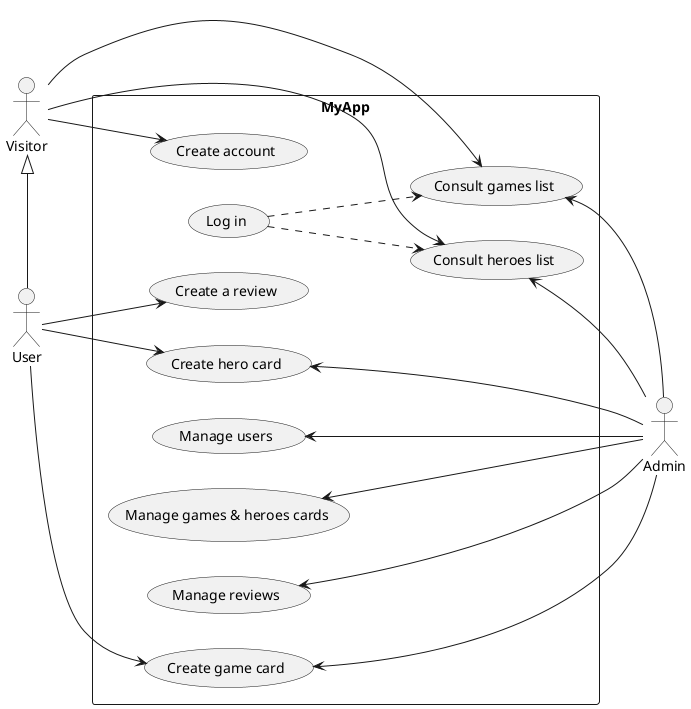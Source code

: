 @startuml
left to right direction
actor "Visitor" as visitor
actor "User" as user
actor "Admin" as admin
rectangle MyApp {
  usecase "Create account" as UC1
  usecase "Log in" as UC2
  usecase "Consult games list" as UC5
  usecase "Consult heroes list" as UC6
  usecase "Create game card" as UC7
  usecase "Create hero card" as UC8
  usecase "Create a review" as UC9
  usecase "Manage users" as UC10
  usecase "Manage games & heroes cards" as UC11
  usecase "Manage reviews" as UC12
}
visitor <|- user
visitor --> UC1
visitor --> UC5
visitor --> UC6
user --> UC7
user --> UC8
user --> UC9
UC2 ..> UC5
UC2 ..> UC6
UC5 <-- admin
UC6 <-- admin
UC7 <-- admin
UC8 <-- admin
UC10 <-- admin
UC11 <-- admin
UC12 <-- admin
@enduml
